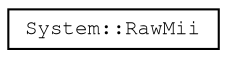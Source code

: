 digraph "Graphical Class Hierarchy"
{
 // LATEX_PDF_SIZE
  edge [fontname="FreeMono",fontsize="10",labelfontname="FreeMono",labelfontsize="10"];
  node [fontname="FreeMono",fontsize="10",shape=record];
  rankdir="LR";
  Node0 [label="System::RawMii",height=0.2,width=0.4,color="black", fillcolor="white", style="filled",URL="$class_system_1_1_raw_mii.html",tooltip=" "];
}
